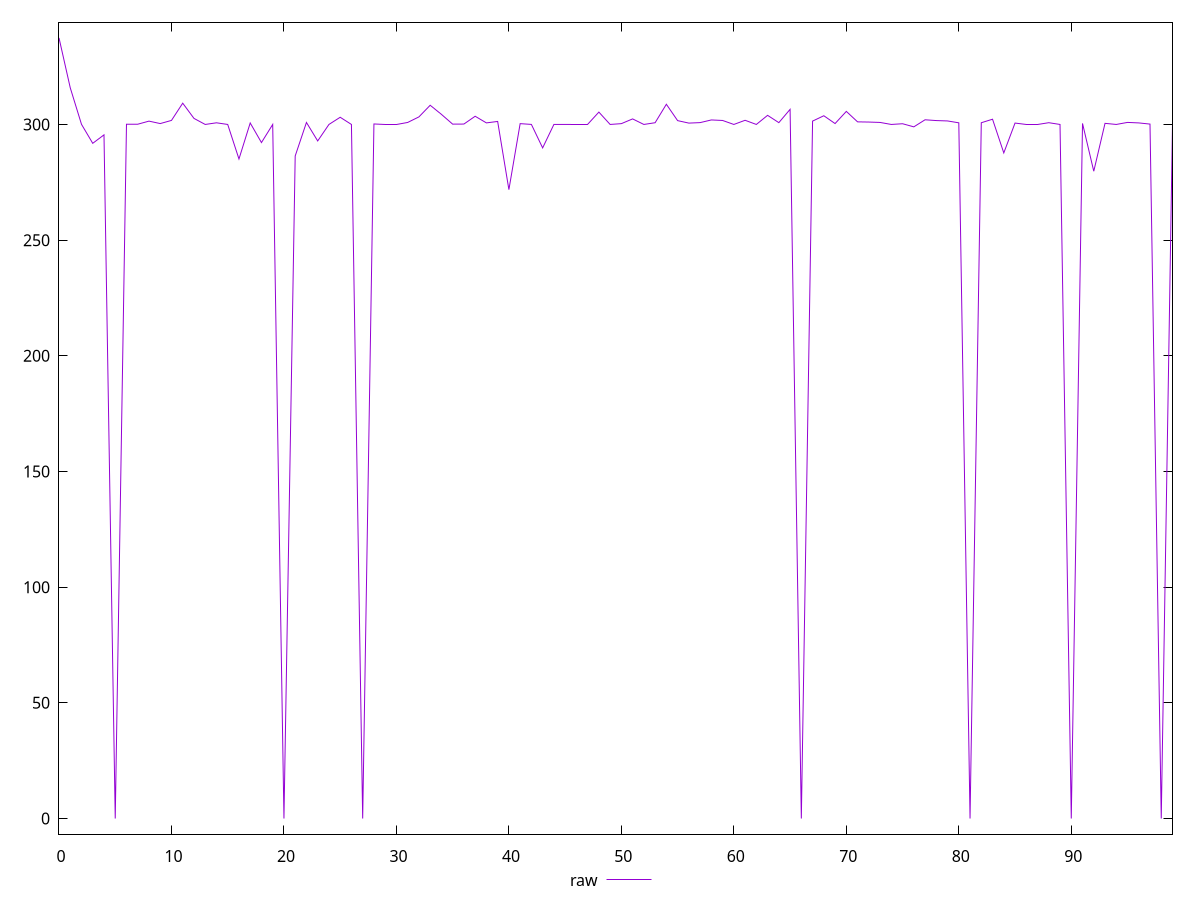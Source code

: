 reset

$raw <<EOF
0 337.406
1 315.846
2 300.054
3 291.8439998626709
4 295.5069999694824
5 0
6 300.094
7 300.102
8 301.434
9 300.38
10 301.744
11 309.194
12 302.616
13 300
14 300.712
15 300
16 285.0679998397827
17 300.638
18 292.1690001487732
19 300
20 0
21 286.3780002593994
22 300.86
23 292.8699998855591
24 300
25 303.108
26 300
27 0
28 300.21
29 300
30 300
31 300.864
32 303.268
33 308.296
34 304.362
35 300.134
36 300.17
37 303.544
38 300.674
39 301.3
40 271.82499980926514
41 300.35
42 300.014
43 289.87000036239624
44 300.004
45 300.006
46 300
47 300
48 305.342
49 300
50 300.352
51 302.396
52 300
53 300.748
54 308.71999999999997
55 301.652
56 300.582
57 300.792
58 301.946
59 301.722
60 300
61 301.798
62 300
63 303.94
64 300.78
65 306.528
66 0
67 301.448
68 303.762
69 300.386
70 305.646
71 301.122
72 301.034
73 300.87
74 300
75 300.308
76 298.9590005874634
77 302.016
78 301.678
79 301.514
80 300.706
81 0
82 300.738
83 302.264
84 287.6969995498657
85 300.6
86 300
87 300
88 300.756
89 300
90 0
91 300.448
92 279.77600049972534
93 300.478
94 300
95 300.878
96 300.662
97 300.158
98 0
99 300.13
EOF

set key outside below
set xrange [0:99]
set yrange [-6.74812:344.15412000000003]
set trange [-6.74812:344.15412000000003]
set terminal svg size 640, 500 enhanced background rgb 'white'
set output "report_00017_2021-02-10T15-08-03.406Z/uses-rel-preconnect/samples/pages/raw/values.svg"

plot $raw title "raw" with line

reset
